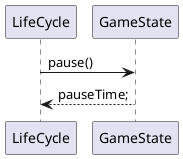 @startuml
scale max 1024*768

    LifeCycle -> GameState : pause()
    GameState --> LifeCycle : pauseTime; 
   
@enduml
